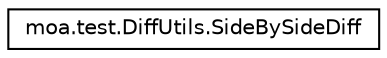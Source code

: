 digraph G
{
  edge [fontname="Helvetica",fontsize="10",labelfontname="Helvetica",labelfontsize="10"];
  node [fontname="Helvetica",fontsize="10",shape=record];
  rankdir=LR;
  Node1 [label="moa.test.DiffUtils.SideBySideDiff",height=0.2,width=0.4,color="black", fillcolor="white", style="filled",URL="$classmoa_1_1test_1_1DiffUtils_1_1SideBySideDiff.html",tooltip="Container object for a side-by-side diff."];
}
